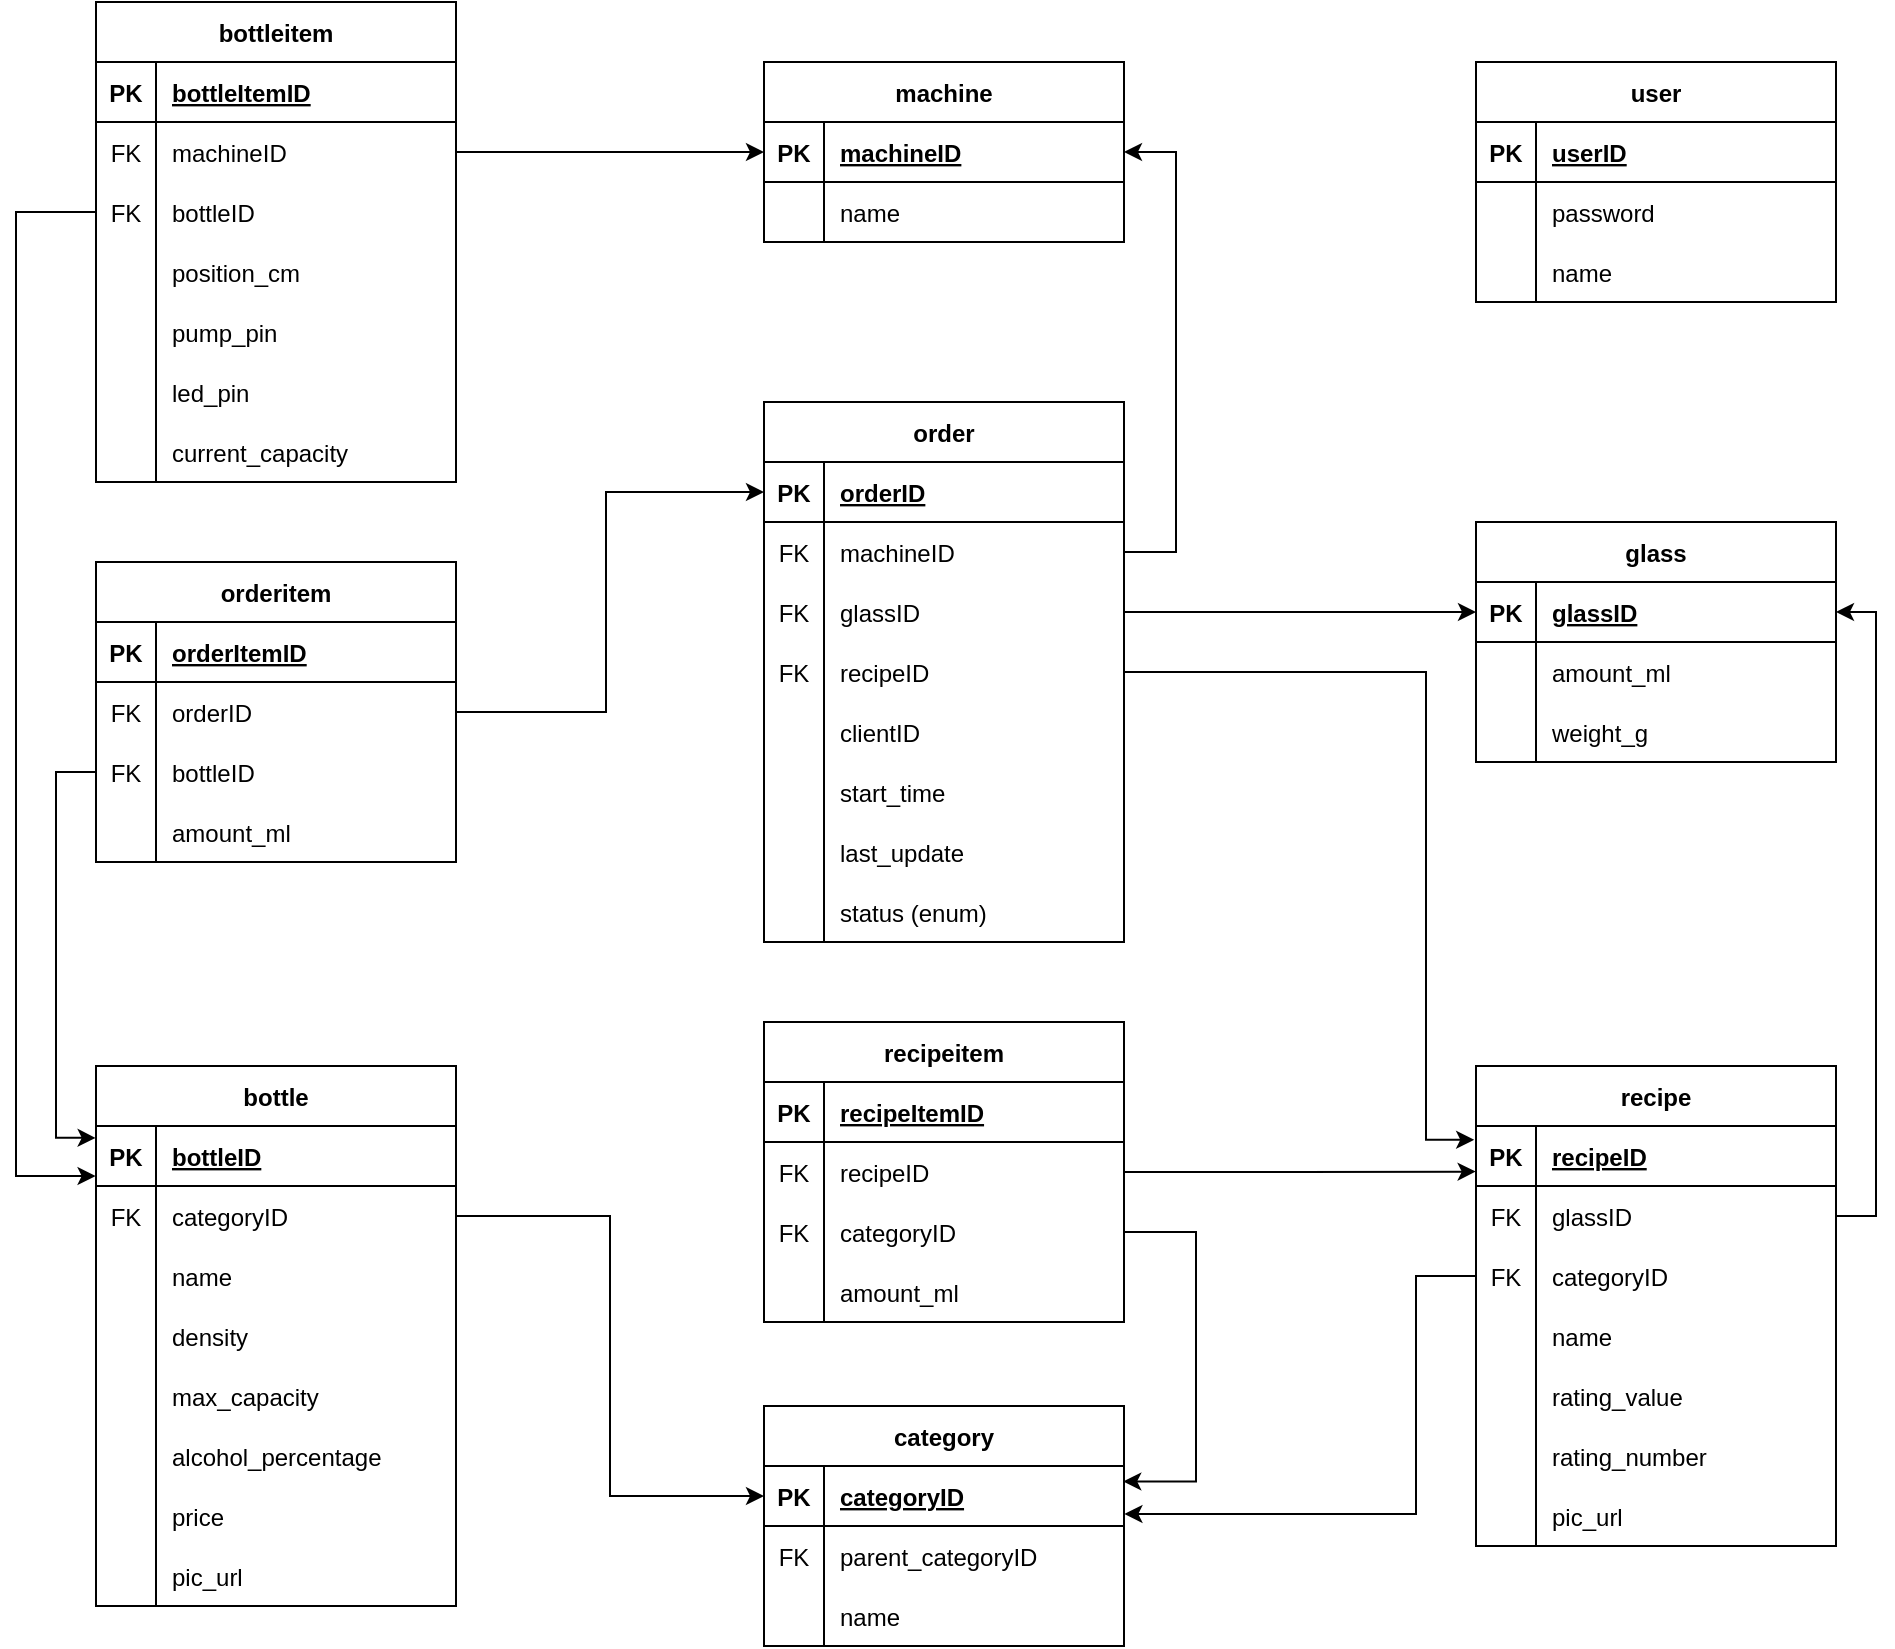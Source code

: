 <mxfile version="20.8.16" type="device"><diagram id="C5RBs43oDa-KdzZeNtuy" name="GetraenkeMaschine-DB"><mxGraphModel dx="1500" dy="887" grid="1" gridSize="10" guides="1" tooltips="1" connect="1" arrows="1" fold="1" page="1" pageScale="1" pageWidth="827" pageHeight="1169" math="0" shadow="0"><root><mxCell id="WIyWlLk6GJQsqaUBKTNV-0"/><mxCell id="WIyWlLk6GJQsqaUBKTNV-1" parent="WIyWlLk6GJQsqaUBKTNV-0"/><mxCell id="Jc0aqggg9mg4dCVdTz9G-13" value="bottle" style="shape=table;startSize=30;container=1;collapsible=1;childLayout=tableLayout;fixedRows=1;rowLines=0;fontStyle=1;align=center;resizeLast=1;" parent="WIyWlLk6GJQsqaUBKTNV-1" vertex="1"><mxGeometry x="80" y="582" width="180" height="270" as="geometry"><mxRectangle x="930" y="210" width="90" height="30" as="alternateBounds"/></mxGeometry></mxCell><mxCell id="Jc0aqggg9mg4dCVdTz9G-14" value="" style="shape=tableRow;horizontal=0;startSize=0;swimlaneHead=0;swimlaneBody=0;fillColor=none;collapsible=0;dropTarget=0;points=[[0,0.5],[1,0.5]];portConstraint=eastwest;top=0;left=0;right=0;bottom=1;" parent="Jc0aqggg9mg4dCVdTz9G-13" vertex="1"><mxGeometry y="30" width="180" height="30" as="geometry"/></mxCell><mxCell id="Jc0aqggg9mg4dCVdTz9G-15" value="PK" style="shape=partialRectangle;connectable=0;fillColor=none;top=0;left=0;bottom=0;right=0;fontStyle=1;overflow=hidden;" parent="Jc0aqggg9mg4dCVdTz9G-14" vertex="1"><mxGeometry width="30" height="30" as="geometry"><mxRectangle width="30" height="30" as="alternateBounds"/></mxGeometry></mxCell><mxCell id="Jc0aqggg9mg4dCVdTz9G-16" value="bottleID" style="shape=partialRectangle;connectable=0;fillColor=none;top=0;left=0;bottom=0;right=0;align=left;spacingLeft=6;fontStyle=5;overflow=hidden;" parent="Jc0aqggg9mg4dCVdTz9G-14" vertex="1"><mxGeometry x="30" width="150" height="30" as="geometry"><mxRectangle width="150" height="30" as="alternateBounds"/></mxGeometry></mxCell><mxCell id="Jc0aqggg9mg4dCVdTz9G-17" value="" style="shape=tableRow;horizontal=0;startSize=0;swimlaneHead=0;swimlaneBody=0;fillColor=none;collapsible=0;dropTarget=0;points=[[0,0.5],[1,0.5]];portConstraint=eastwest;top=0;left=0;right=0;bottom=0;" parent="Jc0aqggg9mg4dCVdTz9G-13" vertex="1"><mxGeometry y="60" width="180" height="30" as="geometry"/></mxCell><mxCell id="Jc0aqggg9mg4dCVdTz9G-18" value="FK" style="shape=partialRectangle;connectable=0;fillColor=none;top=0;left=0;bottom=0;right=0;editable=1;overflow=hidden;" parent="Jc0aqggg9mg4dCVdTz9G-17" vertex="1"><mxGeometry width="30" height="30" as="geometry"><mxRectangle width="30" height="30" as="alternateBounds"/></mxGeometry></mxCell><mxCell id="Jc0aqggg9mg4dCVdTz9G-19" value="categoryID" style="shape=partialRectangle;connectable=0;fillColor=none;top=0;left=0;bottom=0;right=0;align=left;spacingLeft=6;overflow=hidden;" parent="Jc0aqggg9mg4dCVdTz9G-17" vertex="1"><mxGeometry x="30" width="150" height="30" as="geometry"><mxRectangle width="150" height="30" as="alternateBounds"/></mxGeometry></mxCell><mxCell id="Jc0aqggg9mg4dCVdTz9G-20" value="" style="shape=tableRow;horizontal=0;startSize=0;swimlaneHead=0;swimlaneBody=0;fillColor=none;collapsible=0;dropTarget=0;points=[[0,0.5],[1,0.5]];portConstraint=eastwest;top=0;left=0;right=0;bottom=0;" parent="Jc0aqggg9mg4dCVdTz9G-13" vertex="1"><mxGeometry y="90" width="180" height="30" as="geometry"/></mxCell><mxCell id="Jc0aqggg9mg4dCVdTz9G-21" value="" style="shape=partialRectangle;connectable=0;fillColor=none;top=0;left=0;bottom=0;right=0;editable=1;overflow=hidden;" parent="Jc0aqggg9mg4dCVdTz9G-20" vertex="1"><mxGeometry width="30" height="30" as="geometry"><mxRectangle width="30" height="30" as="alternateBounds"/></mxGeometry></mxCell><mxCell id="Jc0aqggg9mg4dCVdTz9G-22" value="name" style="shape=partialRectangle;connectable=0;fillColor=none;top=0;left=0;bottom=0;right=0;align=left;spacingLeft=6;overflow=hidden;" parent="Jc0aqggg9mg4dCVdTz9G-20" vertex="1"><mxGeometry x="30" width="150" height="30" as="geometry"><mxRectangle width="150" height="30" as="alternateBounds"/></mxGeometry></mxCell><mxCell id="Jc0aqggg9mg4dCVdTz9G-23" value="" style="shape=tableRow;horizontal=0;startSize=0;swimlaneHead=0;swimlaneBody=0;fillColor=none;collapsible=0;dropTarget=0;points=[[0,0.5],[1,0.5]];portConstraint=eastwest;top=0;left=0;right=0;bottom=0;" parent="Jc0aqggg9mg4dCVdTz9G-13" vertex="1"><mxGeometry y="120" width="180" height="30" as="geometry"/></mxCell><mxCell id="Jc0aqggg9mg4dCVdTz9G-24" value="" style="shape=partialRectangle;connectable=0;fillColor=none;top=0;left=0;bottom=0;right=0;editable=1;overflow=hidden;" parent="Jc0aqggg9mg4dCVdTz9G-23" vertex="1"><mxGeometry width="30" height="30" as="geometry"><mxRectangle width="30" height="30" as="alternateBounds"/></mxGeometry></mxCell><mxCell id="Jc0aqggg9mg4dCVdTz9G-25" value="density" style="shape=partialRectangle;connectable=0;fillColor=none;top=0;left=0;bottom=0;right=0;align=left;spacingLeft=6;overflow=hidden;" parent="Jc0aqggg9mg4dCVdTz9G-23" vertex="1"><mxGeometry x="30" width="150" height="30" as="geometry"><mxRectangle width="150" height="30" as="alternateBounds"/></mxGeometry></mxCell><mxCell id="Jc0aqggg9mg4dCVdTz9G-129" value="" style="shape=tableRow;horizontal=0;startSize=0;swimlaneHead=0;swimlaneBody=0;fillColor=none;collapsible=0;dropTarget=0;points=[[0,0.5],[1,0.5]];portConstraint=eastwest;top=0;left=0;right=0;bottom=0;" parent="Jc0aqggg9mg4dCVdTz9G-13" vertex="1"><mxGeometry y="150" width="180" height="30" as="geometry"/></mxCell><mxCell id="Jc0aqggg9mg4dCVdTz9G-130" value="" style="shape=partialRectangle;connectable=0;fillColor=none;top=0;left=0;bottom=0;right=0;editable=1;overflow=hidden;" parent="Jc0aqggg9mg4dCVdTz9G-129" vertex="1"><mxGeometry width="30" height="30" as="geometry"><mxRectangle width="30" height="30" as="alternateBounds"/></mxGeometry></mxCell><mxCell id="Jc0aqggg9mg4dCVdTz9G-131" value="max_capacity" style="shape=partialRectangle;connectable=0;fillColor=none;top=0;left=0;bottom=0;right=0;align=left;spacingLeft=6;overflow=hidden;" parent="Jc0aqggg9mg4dCVdTz9G-129" vertex="1"><mxGeometry x="30" width="150" height="30" as="geometry"><mxRectangle width="150" height="30" as="alternateBounds"/></mxGeometry></mxCell><mxCell id="Jc0aqggg9mg4dCVdTz9G-135" value="" style="shape=tableRow;horizontal=0;startSize=0;swimlaneHead=0;swimlaneBody=0;fillColor=none;collapsible=0;dropTarget=0;points=[[0,0.5],[1,0.5]];portConstraint=eastwest;top=0;left=0;right=0;bottom=0;" parent="Jc0aqggg9mg4dCVdTz9G-13" vertex="1"><mxGeometry y="180" width="180" height="30" as="geometry"/></mxCell><mxCell id="Jc0aqggg9mg4dCVdTz9G-136" value="" style="shape=partialRectangle;connectable=0;fillColor=none;top=0;left=0;bottom=0;right=0;editable=1;overflow=hidden;" parent="Jc0aqggg9mg4dCVdTz9G-135" vertex="1"><mxGeometry width="30" height="30" as="geometry"><mxRectangle width="30" height="30" as="alternateBounds"/></mxGeometry></mxCell><mxCell id="Jc0aqggg9mg4dCVdTz9G-137" value="alcohol_percentage" style="shape=partialRectangle;connectable=0;fillColor=none;top=0;left=0;bottom=0;right=0;align=left;spacingLeft=6;overflow=hidden;" parent="Jc0aqggg9mg4dCVdTz9G-135" vertex="1"><mxGeometry x="30" width="150" height="30" as="geometry"><mxRectangle width="150" height="30" as="alternateBounds"/></mxGeometry></mxCell><mxCell id="Jc0aqggg9mg4dCVdTz9G-138" value="" style="shape=tableRow;horizontal=0;startSize=0;swimlaneHead=0;swimlaneBody=0;fillColor=none;collapsible=0;dropTarget=0;points=[[0,0.5],[1,0.5]];portConstraint=eastwest;top=0;left=0;right=0;bottom=0;" parent="Jc0aqggg9mg4dCVdTz9G-13" vertex="1"><mxGeometry y="210" width="180" height="30" as="geometry"/></mxCell><mxCell id="Jc0aqggg9mg4dCVdTz9G-139" value="" style="shape=partialRectangle;connectable=0;fillColor=none;top=0;left=0;bottom=0;right=0;editable=1;overflow=hidden;" parent="Jc0aqggg9mg4dCVdTz9G-138" vertex="1"><mxGeometry width="30" height="30" as="geometry"><mxRectangle width="30" height="30" as="alternateBounds"/></mxGeometry></mxCell><mxCell id="Jc0aqggg9mg4dCVdTz9G-140" value="price" style="shape=partialRectangle;connectable=0;fillColor=none;top=0;left=0;bottom=0;right=0;align=left;spacingLeft=6;overflow=hidden;" parent="Jc0aqggg9mg4dCVdTz9G-138" vertex="1"><mxGeometry x="30" width="150" height="30" as="geometry"><mxRectangle width="150" height="30" as="alternateBounds"/></mxGeometry></mxCell><mxCell id="Ql-NBceEJmyNDnL2mqtZ-0" value="" style="shape=tableRow;horizontal=0;startSize=0;swimlaneHead=0;swimlaneBody=0;fillColor=none;collapsible=0;dropTarget=0;points=[[0,0.5],[1,0.5]];portConstraint=eastwest;top=0;left=0;right=0;bottom=0;" parent="Jc0aqggg9mg4dCVdTz9G-13" vertex="1"><mxGeometry y="240" width="180" height="30" as="geometry"/></mxCell><mxCell id="Ql-NBceEJmyNDnL2mqtZ-1" value="" style="shape=partialRectangle;connectable=0;fillColor=none;top=0;left=0;bottom=0;right=0;editable=1;overflow=hidden;" parent="Ql-NBceEJmyNDnL2mqtZ-0" vertex="1"><mxGeometry width="30" height="30" as="geometry"><mxRectangle width="30" height="30" as="alternateBounds"/></mxGeometry></mxCell><mxCell id="Ql-NBceEJmyNDnL2mqtZ-2" value="pic_url" style="shape=partialRectangle;connectable=0;fillColor=none;top=0;left=0;bottom=0;right=0;align=left;spacingLeft=6;overflow=hidden;" parent="Ql-NBceEJmyNDnL2mqtZ-0" vertex="1"><mxGeometry x="30" width="150" height="30" as="geometry"><mxRectangle width="150" height="30" as="alternateBounds"/></mxGeometry></mxCell><mxCell id="Jc0aqggg9mg4dCVdTz9G-35" value="category" style="shape=table;startSize=30;container=1;collapsible=1;childLayout=tableLayout;fixedRows=1;rowLines=0;fontStyle=1;align=center;resizeLast=1;" parent="WIyWlLk6GJQsqaUBKTNV-1" vertex="1"><mxGeometry x="414" y="752" width="180" height="120" as="geometry"/></mxCell><mxCell id="Jc0aqggg9mg4dCVdTz9G-36" value="" style="shape=tableRow;horizontal=0;startSize=0;swimlaneHead=0;swimlaneBody=0;fillColor=none;collapsible=0;dropTarget=0;points=[[0,0.5],[1,0.5]];portConstraint=eastwest;top=0;left=0;right=0;bottom=1;" parent="Jc0aqggg9mg4dCVdTz9G-35" vertex="1"><mxGeometry y="30" width="180" height="30" as="geometry"/></mxCell><mxCell id="Jc0aqggg9mg4dCVdTz9G-37" value="PK" style="shape=partialRectangle;connectable=0;fillColor=none;top=0;left=0;bottom=0;right=0;fontStyle=1;overflow=hidden;" parent="Jc0aqggg9mg4dCVdTz9G-36" vertex="1"><mxGeometry width="30" height="30" as="geometry"><mxRectangle width="30" height="30" as="alternateBounds"/></mxGeometry></mxCell><mxCell id="Jc0aqggg9mg4dCVdTz9G-38" value="categoryID" style="shape=partialRectangle;connectable=0;fillColor=none;top=0;left=0;bottom=0;right=0;align=left;spacingLeft=6;fontStyle=5;overflow=hidden;" parent="Jc0aqggg9mg4dCVdTz9G-36" vertex="1"><mxGeometry x="30" width="150" height="30" as="geometry"><mxRectangle width="150" height="30" as="alternateBounds"/></mxGeometry></mxCell><mxCell id="Jc0aqggg9mg4dCVdTz9G-39" value="" style="shape=tableRow;horizontal=0;startSize=0;swimlaneHead=0;swimlaneBody=0;fillColor=none;collapsible=0;dropTarget=0;points=[[0,0.5],[1,0.5]];portConstraint=eastwest;top=0;left=0;right=0;bottom=0;" parent="Jc0aqggg9mg4dCVdTz9G-35" vertex="1"><mxGeometry y="60" width="180" height="30" as="geometry"/></mxCell><mxCell id="Jc0aqggg9mg4dCVdTz9G-40" value="FK" style="shape=partialRectangle;connectable=0;fillColor=none;top=0;left=0;bottom=0;right=0;editable=1;overflow=hidden;" parent="Jc0aqggg9mg4dCVdTz9G-39" vertex="1"><mxGeometry width="30" height="30" as="geometry"><mxRectangle width="30" height="30" as="alternateBounds"/></mxGeometry></mxCell><mxCell id="Jc0aqggg9mg4dCVdTz9G-41" value="parent_categoryID" style="shape=partialRectangle;connectable=0;fillColor=none;top=0;left=0;bottom=0;right=0;align=left;spacingLeft=6;overflow=hidden;" parent="Jc0aqggg9mg4dCVdTz9G-39" vertex="1"><mxGeometry x="30" width="150" height="30" as="geometry"><mxRectangle width="150" height="30" as="alternateBounds"/></mxGeometry></mxCell><mxCell id="Jc0aqggg9mg4dCVdTz9G-42" value="" style="shape=tableRow;horizontal=0;startSize=0;swimlaneHead=0;swimlaneBody=0;fillColor=none;collapsible=0;dropTarget=0;points=[[0,0.5],[1,0.5]];portConstraint=eastwest;top=0;left=0;right=0;bottom=0;" parent="Jc0aqggg9mg4dCVdTz9G-35" vertex="1"><mxGeometry y="90" width="180" height="30" as="geometry"/></mxCell><mxCell id="Jc0aqggg9mg4dCVdTz9G-43" value="" style="shape=partialRectangle;connectable=0;fillColor=none;top=0;left=0;bottom=0;right=0;editable=1;overflow=hidden;" parent="Jc0aqggg9mg4dCVdTz9G-42" vertex="1"><mxGeometry width="30" height="30" as="geometry"><mxRectangle width="30" height="30" as="alternateBounds"/></mxGeometry></mxCell><mxCell id="Jc0aqggg9mg4dCVdTz9G-44" value="name" style="shape=partialRectangle;connectable=0;fillColor=none;top=0;left=0;bottom=0;right=0;align=left;spacingLeft=6;overflow=hidden;" parent="Jc0aqggg9mg4dCVdTz9G-42" vertex="1"><mxGeometry x="30" width="150" height="30" as="geometry"><mxRectangle width="150" height="30" as="alternateBounds"/></mxGeometry></mxCell><mxCell id="Jc0aqggg9mg4dCVdTz9G-50" value="recipe" style="shape=table;startSize=30;container=1;collapsible=1;childLayout=tableLayout;fixedRows=1;rowLines=0;fontStyle=1;align=center;resizeLast=1;" parent="WIyWlLk6GJQsqaUBKTNV-1" vertex="1"><mxGeometry x="770" y="582" width="180" height="240" as="geometry"/></mxCell><mxCell id="Jc0aqggg9mg4dCVdTz9G-51" value="" style="shape=tableRow;horizontal=0;startSize=0;swimlaneHead=0;swimlaneBody=0;fillColor=none;collapsible=0;dropTarget=0;points=[[0,0.5],[1,0.5]];portConstraint=eastwest;top=0;left=0;right=0;bottom=1;" parent="Jc0aqggg9mg4dCVdTz9G-50" vertex="1"><mxGeometry y="30" width="180" height="30" as="geometry"/></mxCell><mxCell id="Jc0aqggg9mg4dCVdTz9G-52" value="PK" style="shape=partialRectangle;connectable=0;fillColor=none;top=0;left=0;bottom=0;right=0;fontStyle=1;overflow=hidden;" parent="Jc0aqggg9mg4dCVdTz9G-51" vertex="1"><mxGeometry width="30" height="30" as="geometry"><mxRectangle width="30" height="30" as="alternateBounds"/></mxGeometry></mxCell><mxCell id="Jc0aqggg9mg4dCVdTz9G-53" value="recipeID" style="shape=partialRectangle;connectable=0;fillColor=none;top=0;left=0;bottom=0;right=0;align=left;spacingLeft=6;fontStyle=5;overflow=hidden;" parent="Jc0aqggg9mg4dCVdTz9G-51" vertex="1"><mxGeometry x="30" width="150" height="30" as="geometry"><mxRectangle width="150" height="30" as="alternateBounds"/></mxGeometry></mxCell><mxCell id="Jc0aqggg9mg4dCVdTz9G-54" value="" style="shape=tableRow;horizontal=0;startSize=0;swimlaneHead=0;swimlaneBody=0;fillColor=none;collapsible=0;dropTarget=0;points=[[0,0.5],[1,0.5]];portConstraint=eastwest;top=0;left=0;right=0;bottom=0;" parent="Jc0aqggg9mg4dCVdTz9G-50" vertex="1"><mxGeometry y="60" width="180" height="30" as="geometry"/></mxCell><mxCell id="Jc0aqggg9mg4dCVdTz9G-55" value="FK" style="shape=partialRectangle;connectable=0;fillColor=none;top=0;left=0;bottom=0;right=0;editable=1;overflow=hidden;" parent="Jc0aqggg9mg4dCVdTz9G-54" vertex="1"><mxGeometry width="30" height="30" as="geometry"><mxRectangle width="30" height="30" as="alternateBounds"/></mxGeometry></mxCell><mxCell id="Jc0aqggg9mg4dCVdTz9G-56" value="glassID" style="shape=partialRectangle;connectable=0;fillColor=none;top=0;left=0;bottom=0;right=0;align=left;spacingLeft=6;overflow=hidden;" parent="Jc0aqggg9mg4dCVdTz9G-54" vertex="1"><mxGeometry x="30" width="150" height="30" as="geometry"><mxRectangle width="150" height="30" as="alternateBounds"/></mxGeometry></mxCell><mxCell id="Jc0aqggg9mg4dCVdTz9G-57" value="" style="shape=tableRow;horizontal=0;startSize=0;swimlaneHead=0;swimlaneBody=0;fillColor=none;collapsible=0;dropTarget=0;points=[[0,0.5],[1,0.5]];portConstraint=eastwest;top=0;left=0;right=0;bottom=0;" parent="Jc0aqggg9mg4dCVdTz9G-50" vertex="1"><mxGeometry y="90" width="180" height="30" as="geometry"/></mxCell><mxCell id="Jc0aqggg9mg4dCVdTz9G-58" value="FK" style="shape=partialRectangle;connectable=0;fillColor=none;top=0;left=0;bottom=0;right=0;editable=1;overflow=hidden;" parent="Jc0aqggg9mg4dCVdTz9G-57" vertex="1"><mxGeometry width="30" height="30" as="geometry"><mxRectangle width="30" height="30" as="alternateBounds"/></mxGeometry></mxCell><mxCell id="Jc0aqggg9mg4dCVdTz9G-59" value="categoryID" style="shape=partialRectangle;connectable=0;fillColor=none;top=0;left=0;bottom=0;right=0;align=left;spacingLeft=6;overflow=hidden;" parent="Jc0aqggg9mg4dCVdTz9G-57" vertex="1"><mxGeometry x="30" width="150" height="30" as="geometry"><mxRectangle width="150" height="30" as="alternateBounds"/></mxGeometry></mxCell><mxCell id="Ql-NBceEJmyNDnL2mqtZ-3" value="" style="shape=tableRow;horizontal=0;startSize=0;swimlaneHead=0;swimlaneBody=0;fillColor=none;collapsible=0;dropTarget=0;points=[[0,0.5],[1,0.5]];portConstraint=eastwest;top=0;left=0;right=0;bottom=0;" parent="Jc0aqggg9mg4dCVdTz9G-50" vertex="1"><mxGeometry y="120" width="180" height="30" as="geometry"/></mxCell><mxCell id="Ql-NBceEJmyNDnL2mqtZ-4" value="" style="shape=partialRectangle;connectable=0;fillColor=none;top=0;left=0;bottom=0;right=0;editable=1;overflow=hidden;" parent="Ql-NBceEJmyNDnL2mqtZ-3" vertex="1"><mxGeometry width="30" height="30" as="geometry"><mxRectangle width="30" height="30" as="alternateBounds"/></mxGeometry></mxCell><mxCell id="Ql-NBceEJmyNDnL2mqtZ-5" value="name" style="shape=partialRectangle;connectable=0;fillColor=none;top=0;left=0;bottom=0;right=0;align=left;spacingLeft=6;overflow=hidden;" parent="Ql-NBceEJmyNDnL2mqtZ-3" vertex="1"><mxGeometry x="30" width="150" height="30" as="geometry"><mxRectangle width="150" height="30" as="alternateBounds"/></mxGeometry></mxCell><mxCell id="Ql-NBceEJmyNDnL2mqtZ-6" value="" style="shape=tableRow;horizontal=0;startSize=0;swimlaneHead=0;swimlaneBody=0;fillColor=none;collapsible=0;dropTarget=0;points=[[0,0.5],[1,0.5]];portConstraint=eastwest;top=0;left=0;right=0;bottom=0;" parent="Jc0aqggg9mg4dCVdTz9G-50" vertex="1"><mxGeometry y="150" width="180" height="30" as="geometry"/></mxCell><mxCell id="Ql-NBceEJmyNDnL2mqtZ-7" value="" style="shape=partialRectangle;connectable=0;fillColor=none;top=0;left=0;bottom=0;right=0;editable=1;overflow=hidden;" parent="Ql-NBceEJmyNDnL2mqtZ-6" vertex="1"><mxGeometry width="30" height="30" as="geometry"><mxRectangle width="30" height="30" as="alternateBounds"/></mxGeometry></mxCell><mxCell id="Ql-NBceEJmyNDnL2mqtZ-8" value="rating_value" style="shape=partialRectangle;connectable=0;fillColor=none;top=0;left=0;bottom=0;right=0;align=left;spacingLeft=6;overflow=hidden;" parent="Ql-NBceEJmyNDnL2mqtZ-6" vertex="1"><mxGeometry x="30" width="150" height="30" as="geometry"><mxRectangle width="150" height="30" as="alternateBounds"/></mxGeometry></mxCell><mxCell id="dgek1Zf2QmUaYkwqeYLe-0" value="" style="shape=tableRow;horizontal=0;startSize=0;swimlaneHead=0;swimlaneBody=0;fillColor=none;collapsible=0;dropTarget=0;points=[[0,0.5],[1,0.5]];portConstraint=eastwest;top=0;left=0;right=0;bottom=0;" parent="Jc0aqggg9mg4dCVdTz9G-50" vertex="1"><mxGeometry y="180" width="180" height="30" as="geometry"/></mxCell><mxCell id="dgek1Zf2QmUaYkwqeYLe-1" value="" style="shape=partialRectangle;connectable=0;fillColor=none;top=0;left=0;bottom=0;right=0;editable=1;overflow=hidden;" parent="dgek1Zf2QmUaYkwqeYLe-0" vertex="1"><mxGeometry width="30" height="30" as="geometry"><mxRectangle width="30" height="30" as="alternateBounds"/></mxGeometry></mxCell><mxCell id="dgek1Zf2QmUaYkwqeYLe-2" value="rating_number" style="shape=partialRectangle;connectable=0;fillColor=none;top=0;left=0;bottom=0;right=0;align=left;spacingLeft=6;overflow=hidden;" parent="dgek1Zf2QmUaYkwqeYLe-0" vertex="1"><mxGeometry x="30" width="150" height="30" as="geometry"><mxRectangle width="150" height="30" as="alternateBounds"/></mxGeometry></mxCell><mxCell id="dgek1Zf2QmUaYkwqeYLe-3" value="" style="shape=tableRow;horizontal=0;startSize=0;swimlaneHead=0;swimlaneBody=0;fillColor=none;collapsible=0;dropTarget=0;points=[[0,0.5],[1,0.5]];portConstraint=eastwest;top=0;left=0;right=0;bottom=0;" parent="Jc0aqggg9mg4dCVdTz9G-50" vertex="1"><mxGeometry y="210" width="180" height="30" as="geometry"/></mxCell><mxCell id="dgek1Zf2QmUaYkwqeYLe-4" value="" style="shape=partialRectangle;connectable=0;fillColor=none;top=0;left=0;bottom=0;right=0;editable=1;overflow=hidden;" parent="dgek1Zf2QmUaYkwqeYLe-3" vertex="1"><mxGeometry width="30" height="30" as="geometry"><mxRectangle width="30" height="30" as="alternateBounds"/></mxGeometry></mxCell><mxCell id="dgek1Zf2QmUaYkwqeYLe-5" value="pic_url" style="shape=partialRectangle;connectable=0;fillColor=none;top=0;left=0;bottom=0;right=0;align=left;spacingLeft=6;overflow=hidden;" parent="dgek1Zf2QmUaYkwqeYLe-3" vertex="1"><mxGeometry x="30" width="150" height="30" as="geometry"><mxRectangle width="150" height="30" as="alternateBounds"/></mxGeometry></mxCell><mxCell id="Jc0aqggg9mg4dCVdTz9G-63" value="recipeitem" style="shape=table;startSize=30;container=1;collapsible=1;childLayout=tableLayout;fixedRows=1;rowLines=0;fontStyle=1;align=center;resizeLast=1;" parent="WIyWlLk6GJQsqaUBKTNV-1" vertex="1"><mxGeometry x="414" y="560" width="180" height="150" as="geometry"/></mxCell><mxCell id="Jc0aqggg9mg4dCVdTz9G-64" value="" style="shape=tableRow;horizontal=0;startSize=0;swimlaneHead=0;swimlaneBody=0;fillColor=none;collapsible=0;dropTarget=0;points=[[0,0.5],[1,0.5]];portConstraint=eastwest;top=0;left=0;right=0;bottom=1;" parent="Jc0aqggg9mg4dCVdTz9G-63" vertex="1"><mxGeometry y="30" width="180" height="30" as="geometry"/></mxCell><mxCell id="Jc0aqggg9mg4dCVdTz9G-65" value="PK" style="shape=partialRectangle;connectable=0;fillColor=none;top=0;left=0;bottom=0;right=0;fontStyle=1;overflow=hidden;" parent="Jc0aqggg9mg4dCVdTz9G-64" vertex="1"><mxGeometry width="30" height="30" as="geometry"><mxRectangle width="30" height="30" as="alternateBounds"/></mxGeometry></mxCell><mxCell id="Jc0aqggg9mg4dCVdTz9G-66" value="recipeItemID" style="shape=partialRectangle;connectable=0;fillColor=none;top=0;left=0;bottom=0;right=0;align=left;spacingLeft=6;fontStyle=5;overflow=hidden;" parent="Jc0aqggg9mg4dCVdTz9G-64" vertex="1"><mxGeometry x="30" width="150" height="30" as="geometry"><mxRectangle width="150" height="30" as="alternateBounds"/></mxGeometry></mxCell><mxCell id="Jc0aqggg9mg4dCVdTz9G-67" value="" style="shape=tableRow;horizontal=0;startSize=0;swimlaneHead=0;swimlaneBody=0;fillColor=none;collapsible=0;dropTarget=0;points=[[0,0.5],[1,0.5]];portConstraint=eastwest;top=0;left=0;right=0;bottom=0;" parent="Jc0aqggg9mg4dCVdTz9G-63" vertex="1"><mxGeometry y="60" width="180" height="30" as="geometry"/></mxCell><mxCell id="Jc0aqggg9mg4dCVdTz9G-68" value="FK" style="shape=partialRectangle;connectable=0;fillColor=none;top=0;left=0;bottom=0;right=0;editable=1;overflow=hidden;" parent="Jc0aqggg9mg4dCVdTz9G-67" vertex="1"><mxGeometry width="30" height="30" as="geometry"><mxRectangle width="30" height="30" as="alternateBounds"/></mxGeometry></mxCell><mxCell id="Jc0aqggg9mg4dCVdTz9G-69" value="recipeID" style="shape=partialRectangle;connectable=0;fillColor=none;top=0;left=0;bottom=0;right=0;align=left;spacingLeft=6;overflow=hidden;" parent="Jc0aqggg9mg4dCVdTz9G-67" vertex="1"><mxGeometry x="30" width="150" height="30" as="geometry"><mxRectangle width="150" height="30" as="alternateBounds"/></mxGeometry></mxCell><mxCell id="Jc0aqggg9mg4dCVdTz9G-70" value="" style="shape=tableRow;horizontal=0;startSize=0;swimlaneHead=0;swimlaneBody=0;fillColor=none;collapsible=0;dropTarget=0;points=[[0,0.5],[1,0.5]];portConstraint=eastwest;top=0;left=0;right=0;bottom=0;" parent="Jc0aqggg9mg4dCVdTz9G-63" vertex="1"><mxGeometry y="90" width="180" height="30" as="geometry"/></mxCell><mxCell id="Jc0aqggg9mg4dCVdTz9G-71" value="FK" style="shape=partialRectangle;connectable=0;fillColor=none;top=0;left=0;bottom=0;right=0;editable=1;overflow=hidden;" parent="Jc0aqggg9mg4dCVdTz9G-70" vertex="1"><mxGeometry width="30" height="30" as="geometry"><mxRectangle width="30" height="30" as="alternateBounds"/></mxGeometry></mxCell><mxCell id="Jc0aqggg9mg4dCVdTz9G-72" value="categoryID" style="shape=partialRectangle;connectable=0;fillColor=none;top=0;left=0;bottom=0;right=0;align=left;spacingLeft=6;overflow=hidden;" parent="Jc0aqggg9mg4dCVdTz9G-70" vertex="1"><mxGeometry x="30" width="150" height="30" as="geometry"><mxRectangle width="150" height="30" as="alternateBounds"/></mxGeometry></mxCell><mxCell id="Jc0aqggg9mg4dCVdTz9G-73" value="" style="shape=tableRow;horizontal=0;startSize=0;swimlaneHead=0;swimlaneBody=0;fillColor=none;collapsible=0;dropTarget=0;points=[[0,0.5],[1,0.5]];portConstraint=eastwest;top=0;left=0;right=0;bottom=0;" parent="Jc0aqggg9mg4dCVdTz9G-63" vertex="1"><mxGeometry y="120" width="180" height="30" as="geometry"/></mxCell><mxCell id="Jc0aqggg9mg4dCVdTz9G-74" value="" style="shape=partialRectangle;connectable=0;fillColor=none;top=0;left=0;bottom=0;right=0;editable=1;overflow=hidden;" parent="Jc0aqggg9mg4dCVdTz9G-73" vertex="1"><mxGeometry width="30" height="30" as="geometry"><mxRectangle width="30" height="30" as="alternateBounds"/></mxGeometry></mxCell><mxCell id="Jc0aqggg9mg4dCVdTz9G-75" value="amount_ml" style="shape=partialRectangle;connectable=0;fillColor=none;top=0;left=0;bottom=0;right=0;align=left;spacingLeft=6;overflow=hidden;" parent="Jc0aqggg9mg4dCVdTz9G-73" vertex="1"><mxGeometry x="30" width="150" height="30" as="geometry"><mxRectangle width="150" height="30" as="alternateBounds"/></mxGeometry></mxCell><mxCell id="Jc0aqggg9mg4dCVdTz9G-79" style="edgeStyle=orthogonalEdgeStyle;rounded=0;orthogonalLoop=1;jettySize=auto;html=1;exitX=1;exitY=0.5;exitDx=0;exitDy=0;entryX=0.998;entryY=0.257;entryDx=0;entryDy=0;entryPerimeter=0;" parent="WIyWlLk6GJQsqaUBKTNV-1" source="Jc0aqggg9mg4dCVdTz9G-70" target="Jc0aqggg9mg4dCVdTz9G-36" edge="1"><mxGeometry relative="1" as="geometry"><Array as="points"><mxPoint x="630" y="665"/><mxPoint x="630" y="790"/></Array></mxGeometry></mxCell><mxCell id="Jc0aqggg9mg4dCVdTz9G-80" value="glass" style="shape=table;startSize=30;container=1;collapsible=1;childLayout=tableLayout;fixedRows=1;rowLines=0;fontStyle=1;align=center;resizeLast=1;" parent="WIyWlLk6GJQsqaUBKTNV-1" vertex="1"><mxGeometry x="770" y="310" width="180" height="120" as="geometry"/></mxCell><mxCell id="Jc0aqggg9mg4dCVdTz9G-81" value="" style="shape=tableRow;horizontal=0;startSize=0;swimlaneHead=0;swimlaneBody=0;fillColor=none;collapsible=0;dropTarget=0;points=[[0,0.5],[1,0.5]];portConstraint=eastwest;top=0;left=0;right=0;bottom=1;" parent="Jc0aqggg9mg4dCVdTz9G-80" vertex="1"><mxGeometry y="30" width="180" height="30" as="geometry"/></mxCell><mxCell id="Jc0aqggg9mg4dCVdTz9G-82" value="PK" style="shape=partialRectangle;connectable=0;fillColor=none;top=0;left=0;bottom=0;right=0;fontStyle=1;overflow=hidden;" parent="Jc0aqggg9mg4dCVdTz9G-81" vertex="1"><mxGeometry width="30" height="30" as="geometry"><mxRectangle width="30" height="30" as="alternateBounds"/></mxGeometry></mxCell><mxCell id="Jc0aqggg9mg4dCVdTz9G-83" value="glassID" style="shape=partialRectangle;connectable=0;fillColor=none;top=0;left=0;bottom=0;right=0;align=left;spacingLeft=6;fontStyle=5;overflow=hidden;" parent="Jc0aqggg9mg4dCVdTz9G-81" vertex="1"><mxGeometry x="30" width="150" height="30" as="geometry"><mxRectangle width="150" height="30" as="alternateBounds"/></mxGeometry></mxCell><mxCell id="Jc0aqggg9mg4dCVdTz9G-87" value="" style="shape=tableRow;horizontal=0;startSize=0;swimlaneHead=0;swimlaneBody=0;fillColor=none;collapsible=0;dropTarget=0;points=[[0,0.5],[1,0.5]];portConstraint=eastwest;top=0;left=0;right=0;bottom=0;" parent="Jc0aqggg9mg4dCVdTz9G-80" vertex="1"><mxGeometry y="60" width="180" height="30" as="geometry"/></mxCell><mxCell id="Jc0aqggg9mg4dCVdTz9G-88" value="" style="shape=partialRectangle;connectable=0;fillColor=none;top=0;left=0;bottom=0;right=0;editable=1;overflow=hidden;" parent="Jc0aqggg9mg4dCVdTz9G-87" vertex="1"><mxGeometry width="30" height="30" as="geometry"><mxRectangle width="30" height="30" as="alternateBounds"/></mxGeometry></mxCell><mxCell id="Jc0aqggg9mg4dCVdTz9G-89" value="amount_ml" style="shape=partialRectangle;connectable=0;fillColor=none;top=0;left=0;bottom=0;right=0;align=left;spacingLeft=6;overflow=hidden;" parent="Jc0aqggg9mg4dCVdTz9G-87" vertex="1"><mxGeometry x="30" width="150" height="30" as="geometry"><mxRectangle width="150" height="30" as="alternateBounds"/></mxGeometry></mxCell><mxCell id="Jc0aqggg9mg4dCVdTz9G-90" value="" style="shape=tableRow;horizontal=0;startSize=0;swimlaneHead=0;swimlaneBody=0;fillColor=none;collapsible=0;dropTarget=0;points=[[0,0.5],[1,0.5]];portConstraint=eastwest;top=0;left=0;right=0;bottom=0;" parent="Jc0aqggg9mg4dCVdTz9G-80" vertex="1"><mxGeometry y="90" width="180" height="30" as="geometry"/></mxCell><mxCell id="Jc0aqggg9mg4dCVdTz9G-91" value="" style="shape=partialRectangle;connectable=0;fillColor=none;top=0;left=0;bottom=0;right=0;editable=1;overflow=hidden;" parent="Jc0aqggg9mg4dCVdTz9G-90" vertex="1"><mxGeometry width="30" height="30" as="geometry"><mxRectangle width="30" height="30" as="alternateBounds"/></mxGeometry></mxCell><mxCell id="Jc0aqggg9mg4dCVdTz9G-92" value="weight_g" style="shape=partialRectangle;connectable=0;fillColor=none;top=0;left=0;bottom=0;right=0;align=left;spacingLeft=6;overflow=hidden;" parent="Jc0aqggg9mg4dCVdTz9G-90" vertex="1"><mxGeometry x="30" width="150" height="30" as="geometry"><mxRectangle width="150" height="30" as="alternateBounds"/></mxGeometry></mxCell><mxCell id="Jc0aqggg9mg4dCVdTz9G-93" style="edgeStyle=orthogonalEdgeStyle;rounded=0;orthogonalLoop=1;jettySize=auto;html=1;exitX=1;exitY=0.5;exitDx=0;exitDy=0;entryX=1;entryY=0.5;entryDx=0;entryDy=0;" parent="WIyWlLk6GJQsqaUBKTNV-1" source="Jc0aqggg9mg4dCVdTz9G-54" target="Jc0aqggg9mg4dCVdTz9G-81" edge="1"><mxGeometry relative="1" as="geometry"/></mxCell><mxCell id="Jc0aqggg9mg4dCVdTz9G-94" value="order" style="shape=table;startSize=30;container=1;collapsible=1;childLayout=tableLayout;fixedRows=1;rowLines=0;fontStyle=1;align=center;resizeLast=1;" parent="WIyWlLk6GJQsqaUBKTNV-1" vertex="1"><mxGeometry x="414" y="250" width="180" height="270" as="geometry"/></mxCell><mxCell id="Jc0aqggg9mg4dCVdTz9G-95" value="" style="shape=tableRow;horizontal=0;startSize=0;swimlaneHead=0;swimlaneBody=0;fillColor=none;collapsible=0;dropTarget=0;points=[[0,0.5],[1,0.5]];portConstraint=eastwest;top=0;left=0;right=0;bottom=1;" parent="Jc0aqggg9mg4dCVdTz9G-94" vertex="1"><mxGeometry y="30" width="180" height="30" as="geometry"/></mxCell><mxCell id="Jc0aqggg9mg4dCVdTz9G-96" value="PK" style="shape=partialRectangle;connectable=0;fillColor=none;top=0;left=0;bottom=0;right=0;fontStyle=1;overflow=hidden;" parent="Jc0aqggg9mg4dCVdTz9G-95" vertex="1"><mxGeometry width="30" height="30" as="geometry"><mxRectangle width="30" height="30" as="alternateBounds"/></mxGeometry></mxCell><mxCell id="Jc0aqggg9mg4dCVdTz9G-97" value="orderID" style="shape=partialRectangle;connectable=0;fillColor=none;top=0;left=0;bottom=0;right=0;align=left;spacingLeft=6;fontStyle=5;overflow=hidden;" parent="Jc0aqggg9mg4dCVdTz9G-95" vertex="1"><mxGeometry x="30" width="150" height="30" as="geometry"><mxRectangle width="150" height="30" as="alternateBounds"/></mxGeometry></mxCell><mxCell id="Jc0aqggg9mg4dCVdTz9G-98" value="" style="shape=tableRow;horizontal=0;startSize=0;swimlaneHead=0;swimlaneBody=0;fillColor=none;collapsible=0;dropTarget=0;points=[[0,0.5],[1,0.5]];portConstraint=eastwest;top=0;left=0;right=0;bottom=0;" parent="Jc0aqggg9mg4dCVdTz9G-94" vertex="1"><mxGeometry y="60" width="180" height="30" as="geometry"/></mxCell><mxCell id="Jc0aqggg9mg4dCVdTz9G-99" value="FK" style="shape=partialRectangle;connectable=0;fillColor=none;top=0;left=0;bottom=0;right=0;editable=1;overflow=hidden;" parent="Jc0aqggg9mg4dCVdTz9G-98" vertex="1"><mxGeometry width="30" height="30" as="geometry"><mxRectangle width="30" height="30" as="alternateBounds"/></mxGeometry></mxCell><mxCell id="Jc0aqggg9mg4dCVdTz9G-100" value="machineID" style="shape=partialRectangle;connectable=0;fillColor=none;top=0;left=0;bottom=0;right=0;align=left;spacingLeft=6;overflow=hidden;" parent="Jc0aqggg9mg4dCVdTz9G-98" vertex="1"><mxGeometry x="30" width="150" height="30" as="geometry"><mxRectangle width="150" height="30" as="alternateBounds"/></mxGeometry></mxCell><mxCell id="Jc0aqggg9mg4dCVdTz9G-101" value="" style="shape=tableRow;horizontal=0;startSize=0;swimlaneHead=0;swimlaneBody=0;fillColor=none;collapsible=0;dropTarget=0;points=[[0,0.5],[1,0.5]];portConstraint=eastwest;top=0;left=0;right=0;bottom=0;" parent="Jc0aqggg9mg4dCVdTz9G-94" vertex="1"><mxGeometry y="90" width="180" height="30" as="geometry"/></mxCell><mxCell id="Jc0aqggg9mg4dCVdTz9G-102" value="FK" style="shape=partialRectangle;connectable=0;fillColor=none;top=0;left=0;bottom=0;right=0;editable=1;overflow=hidden;" parent="Jc0aqggg9mg4dCVdTz9G-101" vertex="1"><mxGeometry width="30" height="30" as="geometry"><mxRectangle width="30" height="30" as="alternateBounds"/></mxGeometry></mxCell><mxCell id="Jc0aqggg9mg4dCVdTz9G-103" value="glassID" style="shape=partialRectangle;connectable=0;fillColor=none;top=0;left=0;bottom=0;right=0;align=left;spacingLeft=6;overflow=hidden;" parent="Jc0aqggg9mg4dCVdTz9G-101" vertex="1"><mxGeometry x="30" width="150" height="30" as="geometry"><mxRectangle width="150" height="30" as="alternateBounds"/></mxGeometry></mxCell><mxCell id="Jc0aqggg9mg4dCVdTz9G-104" value="" style="shape=tableRow;horizontal=0;startSize=0;swimlaneHead=0;swimlaneBody=0;fillColor=none;collapsible=0;dropTarget=0;points=[[0,0.5],[1,0.5]];portConstraint=eastwest;top=0;left=0;right=0;bottom=0;" parent="Jc0aqggg9mg4dCVdTz9G-94" vertex="1"><mxGeometry y="120" width="180" height="30" as="geometry"/></mxCell><mxCell id="Jc0aqggg9mg4dCVdTz9G-105" value="FK" style="shape=partialRectangle;connectable=0;fillColor=none;top=0;left=0;bottom=0;right=0;editable=1;overflow=hidden;" parent="Jc0aqggg9mg4dCVdTz9G-104" vertex="1"><mxGeometry width="30" height="30" as="geometry"><mxRectangle width="30" height="30" as="alternateBounds"/></mxGeometry></mxCell><mxCell id="Jc0aqggg9mg4dCVdTz9G-106" value="recipeID" style="shape=partialRectangle;connectable=0;fillColor=none;top=0;left=0;bottom=0;right=0;align=left;spacingLeft=6;overflow=hidden;" parent="Jc0aqggg9mg4dCVdTz9G-104" vertex="1"><mxGeometry x="30" width="150" height="30" as="geometry"><mxRectangle width="150" height="30" as="alternateBounds"/></mxGeometry></mxCell><mxCell id="Jc0aqggg9mg4dCVdTz9G-196" value="" style="shape=tableRow;horizontal=0;startSize=0;swimlaneHead=0;swimlaneBody=0;fillColor=none;collapsible=0;dropTarget=0;points=[[0,0.5],[1,0.5]];portConstraint=eastwest;top=0;left=0;right=0;bottom=0;" parent="Jc0aqggg9mg4dCVdTz9G-94" vertex="1"><mxGeometry y="150" width="180" height="30" as="geometry"/></mxCell><mxCell id="Jc0aqggg9mg4dCVdTz9G-197" value="" style="shape=partialRectangle;connectable=0;fillColor=none;top=0;left=0;bottom=0;right=0;editable=1;overflow=hidden;" parent="Jc0aqggg9mg4dCVdTz9G-196" vertex="1"><mxGeometry width="30" height="30" as="geometry"><mxRectangle width="30" height="30" as="alternateBounds"/></mxGeometry></mxCell><mxCell id="Jc0aqggg9mg4dCVdTz9G-198" value="clientID" style="shape=partialRectangle;connectable=0;fillColor=none;top=0;left=0;bottom=0;right=0;align=left;spacingLeft=6;overflow=hidden;" parent="Jc0aqggg9mg4dCVdTz9G-196" vertex="1"><mxGeometry x="30" width="150" height="30" as="geometry"><mxRectangle width="150" height="30" as="alternateBounds"/></mxGeometry></mxCell><mxCell id="Jc0aqggg9mg4dCVdTz9G-199" value="" style="shape=tableRow;horizontal=0;startSize=0;swimlaneHead=0;swimlaneBody=0;fillColor=none;collapsible=0;dropTarget=0;points=[[0,0.5],[1,0.5]];portConstraint=eastwest;top=0;left=0;right=0;bottom=0;" parent="Jc0aqggg9mg4dCVdTz9G-94" vertex="1"><mxGeometry y="180" width="180" height="30" as="geometry"/></mxCell><mxCell id="Jc0aqggg9mg4dCVdTz9G-200" value="" style="shape=partialRectangle;connectable=0;fillColor=none;top=0;left=0;bottom=0;right=0;editable=1;overflow=hidden;" parent="Jc0aqggg9mg4dCVdTz9G-199" vertex="1"><mxGeometry width="30" height="30" as="geometry"><mxRectangle width="30" height="30" as="alternateBounds"/></mxGeometry></mxCell><mxCell id="Jc0aqggg9mg4dCVdTz9G-201" value="start_time" style="shape=partialRectangle;connectable=0;fillColor=none;top=0;left=0;bottom=0;right=0;align=left;spacingLeft=6;overflow=hidden;" parent="Jc0aqggg9mg4dCVdTz9G-199" vertex="1"><mxGeometry x="30" width="150" height="30" as="geometry"><mxRectangle width="150" height="30" as="alternateBounds"/></mxGeometry></mxCell><mxCell id="yhcSNYOZTYrmLBhxG_nG-0" value="" style="shape=tableRow;horizontal=0;startSize=0;swimlaneHead=0;swimlaneBody=0;fillColor=none;collapsible=0;dropTarget=0;points=[[0,0.5],[1,0.5]];portConstraint=eastwest;top=0;left=0;right=0;bottom=0;" parent="Jc0aqggg9mg4dCVdTz9G-94" vertex="1"><mxGeometry y="210" width="180" height="30" as="geometry"/></mxCell><mxCell id="yhcSNYOZTYrmLBhxG_nG-1" value="" style="shape=partialRectangle;connectable=0;fillColor=none;top=0;left=0;bottom=0;right=0;editable=1;overflow=hidden;" parent="yhcSNYOZTYrmLBhxG_nG-0" vertex="1"><mxGeometry width="30" height="30" as="geometry"><mxRectangle width="30" height="30" as="alternateBounds"/></mxGeometry></mxCell><mxCell id="yhcSNYOZTYrmLBhxG_nG-2" value="last_update" style="shape=partialRectangle;connectable=0;fillColor=none;top=0;left=0;bottom=0;right=0;align=left;spacingLeft=6;overflow=hidden;" parent="yhcSNYOZTYrmLBhxG_nG-0" vertex="1"><mxGeometry x="30" width="150" height="30" as="geometry"><mxRectangle width="150" height="30" as="alternateBounds"/></mxGeometry></mxCell><mxCell id="53hS4lS9KCF5n8PawIVy-0" value="" style="shape=tableRow;horizontal=0;startSize=0;swimlaneHead=0;swimlaneBody=0;fillColor=none;collapsible=0;dropTarget=0;points=[[0,0.5],[1,0.5]];portConstraint=eastwest;top=0;left=0;right=0;bottom=0;" parent="Jc0aqggg9mg4dCVdTz9G-94" vertex="1"><mxGeometry y="240" width="180" height="30" as="geometry"/></mxCell><mxCell id="53hS4lS9KCF5n8PawIVy-1" value="" style="shape=partialRectangle;connectable=0;fillColor=none;top=0;left=0;bottom=0;right=0;editable=1;overflow=hidden;" parent="53hS4lS9KCF5n8PawIVy-0" vertex="1"><mxGeometry width="30" height="30" as="geometry"><mxRectangle width="30" height="30" as="alternateBounds"/></mxGeometry></mxCell><mxCell id="53hS4lS9KCF5n8PawIVy-2" value="status (enum)" style="shape=partialRectangle;connectable=0;fillColor=none;top=0;left=0;bottom=0;right=0;align=left;spacingLeft=6;overflow=hidden;" parent="53hS4lS9KCF5n8PawIVy-0" vertex="1"><mxGeometry x="30" width="150" height="30" as="geometry"><mxRectangle width="150" height="30" as="alternateBounds"/></mxGeometry></mxCell><mxCell id="Jc0aqggg9mg4dCVdTz9G-107" style="edgeStyle=orthogonalEdgeStyle;rounded=0;orthogonalLoop=1;jettySize=auto;html=1;exitX=1;exitY=0.5;exitDx=0;exitDy=0;entryX=0;entryY=0.5;entryDx=0;entryDy=0;" parent="WIyWlLk6GJQsqaUBKTNV-1" source="Jc0aqggg9mg4dCVdTz9G-101" target="Jc0aqggg9mg4dCVdTz9G-81" edge="1"><mxGeometry relative="1" as="geometry"/></mxCell><mxCell id="Jc0aqggg9mg4dCVdTz9G-143" value="bottleitem" style="shape=table;startSize=30;container=1;collapsible=1;childLayout=tableLayout;fixedRows=1;rowLines=0;fontStyle=1;align=center;resizeLast=1;" parent="WIyWlLk6GJQsqaUBKTNV-1" vertex="1"><mxGeometry x="80" y="50" width="180" height="240" as="geometry"/></mxCell><mxCell id="Jc0aqggg9mg4dCVdTz9G-144" value="" style="shape=tableRow;horizontal=0;startSize=0;swimlaneHead=0;swimlaneBody=0;fillColor=none;collapsible=0;dropTarget=0;points=[[0,0.5],[1,0.5]];portConstraint=eastwest;top=0;left=0;right=0;bottom=1;" parent="Jc0aqggg9mg4dCVdTz9G-143" vertex="1"><mxGeometry y="30" width="180" height="30" as="geometry"/></mxCell><mxCell id="Jc0aqggg9mg4dCVdTz9G-145" value="PK" style="shape=partialRectangle;connectable=0;fillColor=none;top=0;left=0;bottom=0;right=0;fontStyle=1;overflow=hidden;" parent="Jc0aqggg9mg4dCVdTz9G-144" vertex="1"><mxGeometry width="30" height="30" as="geometry"><mxRectangle width="30" height="30" as="alternateBounds"/></mxGeometry></mxCell><mxCell id="Jc0aqggg9mg4dCVdTz9G-146" value="bottleItemID" style="shape=partialRectangle;connectable=0;fillColor=none;top=0;left=0;bottom=0;right=0;align=left;spacingLeft=6;fontStyle=5;overflow=hidden;" parent="Jc0aqggg9mg4dCVdTz9G-144" vertex="1"><mxGeometry x="30" width="150" height="30" as="geometry"><mxRectangle width="150" height="30" as="alternateBounds"/></mxGeometry></mxCell><mxCell id="Jc0aqggg9mg4dCVdTz9G-147" value="" style="shape=tableRow;horizontal=0;startSize=0;swimlaneHead=0;swimlaneBody=0;fillColor=none;collapsible=0;dropTarget=0;points=[[0,0.5],[1,0.5]];portConstraint=eastwest;top=0;left=0;right=0;bottom=0;" parent="Jc0aqggg9mg4dCVdTz9G-143" vertex="1"><mxGeometry y="60" width="180" height="30" as="geometry"/></mxCell><mxCell id="Jc0aqggg9mg4dCVdTz9G-148" value="FK" style="shape=partialRectangle;connectable=0;fillColor=none;top=0;left=0;bottom=0;right=0;editable=1;overflow=hidden;" parent="Jc0aqggg9mg4dCVdTz9G-147" vertex="1"><mxGeometry width="30" height="30" as="geometry"><mxRectangle width="30" height="30" as="alternateBounds"/></mxGeometry></mxCell><mxCell id="Jc0aqggg9mg4dCVdTz9G-149" value="machineID" style="shape=partialRectangle;connectable=0;fillColor=none;top=0;left=0;bottom=0;right=0;align=left;spacingLeft=6;overflow=hidden;" parent="Jc0aqggg9mg4dCVdTz9G-147" vertex="1"><mxGeometry x="30" width="150" height="30" as="geometry"><mxRectangle width="150" height="30" as="alternateBounds"/></mxGeometry></mxCell><mxCell id="Jc0aqggg9mg4dCVdTz9G-150" value="" style="shape=tableRow;horizontal=0;startSize=0;swimlaneHead=0;swimlaneBody=0;fillColor=none;collapsible=0;dropTarget=0;points=[[0,0.5],[1,0.5]];portConstraint=eastwest;top=0;left=0;right=0;bottom=0;" parent="Jc0aqggg9mg4dCVdTz9G-143" vertex="1"><mxGeometry y="90" width="180" height="30" as="geometry"/></mxCell><mxCell id="Jc0aqggg9mg4dCVdTz9G-151" value="FK" style="shape=partialRectangle;connectable=0;fillColor=none;top=0;left=0;bottom=0;right=0;editable=1;overflow=hidden;" parent="Jc0aqggg9mg4dCVdTz9G-150" vertex="1"><mxGeometry width="30" height="30" as="geometry"><mxRectangle width="30" height="30" as="alternateBounds"/></mxGeometry></mxCell><mxCell id="Jc0aqggg9mg4dCVdTz9G-152" value="bottleID" style="shape=partialRectangle;connectable=0;fillColor=none;top=0;left=0;bottom=0;right=0;align=left;spacingLeft=6;overflow=hidden;" parent="Jc0aqggg9mg4dCVdTz9G-150" vertex="1"><mxGeometry x="30" width="150" height="30" as="geometry"><mxRectangle width="150" height="30" as="alternateBounds"/></mxGeometry></mxCell><mxCell id="Jc0aqggg9mg4dCVdTz9G-153" value="" style="shape=tableRow;horizontal=0;startSize=0;swimlaneHead=0;swimlaneBody=0;fillColor=none;collapsible=0;dropTarget=0;points=[[0,0.5],[1,0.5]];portConstraint=eastwest;top=0;left=0;right=0;bottom=0;" parent="Jc0aqggg9mg4dCVdTz9G-143" vertex="1"><mxGeometry y="120" width="180" height="30" as="geometry"/></mxCell><mxCell id="Jc0aqggg9mg4dCVdTz9G-154" value="" style="shape=partialRectangle;connectable=0;fillColor=none;top=0;left=0;bottom=0;right=0;editable=1;overflow=hidden;" parent="Jc0aqggg9mg4dCVdTz9G-153" vertex="1"><mxGeometry width="30" height="30" as="geometry"><mxRectangle width="30" height="30" as="alternateBounds"/></mxGeometry></mxCell><mxCell id="Jc0aqggg9mg4dCVdTz9G-155" value="position_cm" style="shape=partialRectangle;connectable=0;fillColor=none;top=0;left=0;bottom=0;right=0;align=left;spacingLeft=6;overflow=hidden;" parent="Jc0aqggg9mg4dCVdTz9G-153" vertex="1"><mxGeometry x="30" width="150" height="30" as="geometry"><mxRectangle width="150" height="30" as="alternateBounds"/></mxGeometry></mxCell><mxCell id="Jc0aqggg9mg4dCVdTz9G-156" value="" style="shape=tableRow;horizontal=0;startSize=0;swimlaneHead=0;swimlaneBody=0;fillColor=none;collapsible=0;dropTarget=0;points=[[0,0.5],[1,0.5]];portConstraint=eastwest;top=0;left=0;right=0;bottom=0;" parent="Jc0aqggg9mg4dCVdTz9G-143" vertex="1"><mxGeometry y="150" width="180" height="30" as="geometry"/></mxCell><mxCell id="Jc0aqggg9mg4dCVdTz9G-157" value="" style="shape=partialRectangle;connectable=0;fillColor=none;top=0;left=0;bottom=0;right=0;editable=1;overflow=hidden;" parent="Jc0aqggg9mg4dCVdTz9G-156" vertex="1"><mxGeometry width="30" height="30" as="geometry"><mxRectangle width="30" height="30" as="alternateBounds"/></mxGeometry></mxCell><mxCell id="Jc0aqggg9mg4dCVdTz9G-158" value="pump_pin" style="shape=partialRectangle;connectable=0;fillColor=none;top=0;left=0;bottom=0;right=0;align=left;spacingLeft=6;overflow=hidden;" parent="Jc0aqggg9mg4dCVdTz9G-156" vertex="1"><mxGeometry x="30" width="150" height="30" as="geometry"><mxRectangle width="150" height="30" as="alternateBounds"/></mxGeometry></mxCell><mxCell id="Jc0aqggg9mg4dCVdTz9G-159" value="" style="shape=tableRow;horizontal=0;startSize=0;swimlaneHead=0;swimlaneBody=0;fillColor=none;collapsible=0;dropTarget=0;points=[[0,0.5],[1,0.5]];portConstraint=eastwest;top=0;left=0;right=0;bottom=0;" parent="Jc0aqggg9mg4dCVdTz9G-143" vertex="1"><mxGeometry y="180" width="180" height="30" as="geometry"/></mxCell><mxCell id="Jc0aqggg9mg4dCVdTz9G-160" value="" style="shape=partialRectangle;connectable=0;fillColor=none;top=0;left=0;bottom=0;right=0;editable=1;overflow=hidden;" parent="Jc0aqggg9mg4dCVdTz9G-159" vertex="1"><mxGeometry width="30" height="30" as="geometry"><mxRectangle width="30" height="30" as="alternateBounds"/></mxGeometry></mxCell><mxCell id="Jc0aqggg9mg4dCVdTz9G-161" value="led_pin" style="shape=partialRectangle;connectable=0;fillColor=none;top=0;left=0;bottom=0;right=0;align=left;spacingLeft=6;overflow=hidden;" parent="Jc0aqggg9mg4dCVdTz9G-159" vertex="1"><mxGeometry x="30" width="150" height="30" as="geometry"><mxRectangle width="150" height="30" as="alternateBounds"/></mxGeometry></mxCell><mxCell id="Jc0aqggg9mg4dCVdTz9G-162" value="" style="shape=tableRow;horizontal=0;startSize=0;swimlaneHead=0;swimlaneBody=0;fillColor=none;collapsible=0;dropTarget=0;points=[[0,0.5],[1,0.5]];portConstraint=eastwest;top=0;left=0;right=0;bottom=0;" parent="Jc0aqggg9mg4dCVdTz9G-143" vertex="1"><mxGeometry y="210" width="180" height="30" as="geometry"/></mxCell><mxCell id="Jc0aqggg9mg4dCVdTz9G-163" value="" style="shape=partialRectangle;connectable=0;fillColor=none;top=0;left=0;bottom=0;right=0;editable=1;overflow=hidden;" parent="Jc0aqggg9mg4dCVdTz9G-162" vertex="1"><mxGeometry width="30" height="30" as="geometry"><mxRectangle width="30" height="30" as="alternateBounds"/></mxGeometry></mxCell><mxCell id="Jc0aqggg9mg4dCVdTz9G-164" value="current_capacity" style="shape=partialRectangle;connectable=0;fillColor=none;top=0;left=0;bottom=0;right=0;align=left;spacingLeft=6;overflow=hidden;" parent="Jc0aqggg9mg4dCVdTz9G-162" vertex="1"><mxGeometry x="30" width="150" height="30" as="geometry"><mxRectangle width="150" height="30" as="alternateBounds"/></mxGeometry></mxCell><mxCell id="Jc0aqggg9mg4dCVdTz9G-165" value="machine" style="shape=table;startSize=30;container=1;collapsible=1;childLayout=tableLayout;fixedRows=1;rowLines=0;fontStyle=1;align=center;resizeLast=1;" parent="WIyWlLk6GJQsqaUBKTNV-1" vertex="1"><mxGeometry x="414" y="80" width="180" height="90" as="geometry"/></mxCell><mxCell id="Jc0aqggg9mg4dCVdTz9G-166" value="" style="shape=tableRow;horizontal=0;startSize=0;swimlaneHead=0;swimlaneBody=0;fillColor=none;collapsible=0;dropTarget=0;points=[[0,0.5],[1,0.5]];portConstraint=eastwest;top=0;left=0;right=0;bottom=1;" parent="Jc0aqggg9mg4dCVdTz9G-165" vertex="1"><mxGeometry y="30" width="180" height="30" as="geometry"/></mxCell><mxCell id="Jc0aqggg9mg4dCVdTz9G-167" value="PK" style="shape=partialRectangle;connectable=0;fillColor=none;top=0;left=0;bottom=0;right=0;fontStyle=1;overflow=hidden;" parent="Jc0aqggg9mg4dCVdTz9G-166" vertex="1"><mxGeometry width="30" height="30" as="geometry"><mxRectangle width="30" height="30" as="alternateBounds"/></mxGeometry></mxCell><mxCell id="Jc0aqggg9mg4dCVdTz9G-168" value="machineID" style="shape=partialRectangle;connectable=0;fillColor=none;top=0;left=0;bottom=0;right=0;align=left;spacingLeft=6;fontStyle=5;overflow=hidden;" parent="Jc0aqggg9mg4dCVdTz9G-166" vertex="1"><mxGeometry x="30" width="150" height="30" as="geometry"><mxRectangle width="150" height="30" as="alternateBounds"/></mxGeometry></mxCell><mxCell id="Jc0aqggg9mg4dCVdTz9G-169" value="" style="shape=tableRow;horizontal=0;startSize=0;swimlaneHead=0;swimlaneBody=0;fillColor=none;collapsible=0;dropTarget=0;points=[[0,0.5],[1,0.5]];portConstraint=eastwest;top=0;left=0;right=0;bottom=0;" parent="Jc0aqggg9mg4dCVdTz9G-165" vertex="1"><mxGeometry y="60" width="180" height="30" as="geometry"/></mxCell><mxCell id="Jc0aqggg9mg4dCVdTz9G-170" value="" style="shape=partialRectangle;connectable=0;fillColor=none;top=0;left=0;bottom=0;right=0;editable=1;overflow=hidden;" parent="Jc0aqggg9mg4dCVdTz9G-169" vertex="1"><mxGeometry width="30" height="30" as="geometry"><mxRectangle width="30" height="30" as="alternateBounds"/></mxGeometry></mxCell><mxCell id="Jc0aqggg9mg4dCVdTz9G-171" value="name" style="shape=partialRectangle;connectable=0;fillColor=none;top=0;left=0;bottom=0;right=0;align=left;spacingLeft=6;overflow=hidden;" parent="Jc0aqggg9mg4dCVdTz9G-169" vertex="1"><mxGeometry x="30" width="150" height="30" as="geometry"><mxRectangle width="150" height="30" as="alternateBounds"/></mxGeometry></mxCell><mxCell id="Jc0aqggg9mg4dCVdTz9G-178" style="edgeStyle=orthogonalEdgeStyle;rounded=0;orthogonalLoop=1;jettySize=auto;html=1;exitX=1;exitY=0.5;exitDx=0;exitDy=0;entryX=0;entryY=0.5;entryDx=0;entryDy=0;" parent="WIyWlLk6GJQsqaUBKTNV-1" source="Jc0aqggg9mg4dCVdTz9G-147" target="Jc0aqggg9mg4dCVdTz9G-166" edge="1"><mxGeometry relative="1" as="geometry"/></mxCell><mxCell id="Jc0aqggg9mg4dCVdTz9G-179" style="edgeStyle=orthogonalEdgeStyle;rounded=0;orthogonalLoop=1;jettySize=auto;html=1;exitX=0;exitY=0.5;exitDx=0;exitDy=0;entryX=-0.001;entryY=0.846;entryDx=0;entryDy=0;entryPerimeter=0;" parent="WIyWlLk6GJQsqaUBKTNV-1" source="Jc0aqggg9mg4dCVdTz9G-150" target="Jc0aqggg9mg4dCVdTz9G-14" edge="1"><mxGeometry relative="1" as="geometry"><mxPoint x="80" y="610" as="targetPoint"/><Array as="points"><mxPoint x="40" y="155"/><mxPoint x="40" y="637"/><mxPoint x="80" y="637"/></Array></mxGeometry></mxCell><mxCell id="Jc0aqggg9mg4dCVdTz9G-180" value="user" style="shape=table;startSize=30;container=1;collapsible=1;childLayout=tableLayout;fixedRows=1;rowLines=0;fontStyle=1;align=center;resizeLast=1;" parent="WIyWlLk6GJQsqaUBKTNV-1" vertex="1"><mxGeometry x="770" y="80" width="180" height="120" as="geometry"/></mxCell><mxCell id="Jc0aqggg9mg4dCVdTz9G-181" value="" style="shape=tableRow;horizontal=0;startSize=0;swimlaneHead=0;swimlaneBody=0;fillColor=none;collapsible=0;dropTarget=0;points=[[0,0.5],[1,0.5]];portConstraint=eastwest;top=0;left=0;right=0;bottom=1;" parent="Jc0aqggg9mg4dCVdTz9G-180" vertex="1"><mxGeometry y="30" width="180" height="30" as="geometry"/></mxCell><mxCell id="Jc0aqggg9mg4dCVdTz9G-182" value="PK" style="shape=partialRectangle;connectable=0;fillColor=none;top=0;left=0;bottom=0;right=0;fontStyle=1;overflow=hidden;" parent="Jc0aqggg9mg4dCVdTz9G-181" vertex="1"><mxGeometry width="30" height="30" as="geometry"><mxRectangle width="30" height="30" as="alternateBounds"/></mxGeometry></mxCell><mxCell id="Jc0aqggg9mg4dCVdTz9G-183" value="userID" style="shape=partialRectangle;connectable=0;fillColor=none;top=0;left=0;bottom=0;right=0;align=left;spacingLeft=6;fontStyle=5;overflow=hidden;" parent="Jc0aqggg9mg4dCVdTz9G-181" vertex="1"><mxGeometry x="30" width="150" height="30" as="geometry"><mxRectangle width="150" height="30" as="alternateBounds"/></mxGeometry></mxCell><mxCell id="Jc0aqggg9mg4dCVdTz9G-184" value="" style="shape=tableRow;horizontal=0;startSize=0;swimlaneHead=0;swimlaneBody=0;fillColor=none;collapsible=0;dropTarget=0;points=[[0,0.5],[1,0.5]];portConstraint=eastwest;top=0;left=0;right=0;bottom=0;" parent="Jc0aqggg9mg4dCVdTz9G-180" vertex="1"><mxGeometry y="60" width="180" height="30" as="geometry"/></mxCell><mxCell id="Jc0aqggg9mg4dCVdTz9G-185" value="" style="shape=partialRectangle;connectable=0;fillColor=none;top=0;left=0;bottom=0;right=0;editable=1;overflow=hidden;" parent="Jc0aqggg9mg4dCVdTz9G-184" vertex="1"><mxGeometry width="30" height="30" as="geometry"><mxRectangle width="30" height="30" as="alternateBounds"/></mxGeometry></mxCell><mxCell id="Jc0aqggg9mg4dCVdTz9G-186" value="password" style="shape=partialRectangle;connectable=0;fillColor=none;top=0;left=0;bottom=0;right=0;align=left;spacingLeft=6;overflow=hidden;" parent="Jc0aqggg9mg4dCVdTz9G-184" vertex="1"><mxGeometry x="30" width="150" height="30" as="geometry"><mxRectangle width="150" height="30" as="alternateBounds"/></mxGeometry></mxCell><mxCell id="Jc0aqggg9mg4dCVdTz9G-187" value="" style="shape=tableRow;horizontal=0;startSize=0;swimlaneHead=0;swimlaneBody=0;fillColor=none;collapsible=0;dropTarget=0;points=[[0,0.5],[1,0.5]];portConstraint=eastwest;top=0;left=0;right=0;bottom=0;" parent="Jc0aqggg9mg4dCVdTz9G-180" vertex="1"><mxGeometry y="90" width="180" height="30" as="geometry"/></mxCell><mxCell id="Jc0aqggg9mg4dCVdTz9G-188" value="" style="shape=partialRectangle;connectable=0;fillColor=none;top=0;left=0;bottom=0;right=0;editable=1;overflow=hidden;" parent="Jc0aqggg9mg4dCVdTz9G-187" vertex="1"><mxGeometry width="30" height="30" as="geometry"><mxRectangle width="30" height="30" as="alternateBounds"/></mxGeometry></mxCell><mxCell id="Jc0aqggg9mg4dCVdTz9G-189" value="name" style="shape=partialRectangle;connectable=0;fillColor=none;top=0;left=0;bottom=0;right=0;align=left;spacingLeft=6;overflow=hidden;" parent="Jc0aqggg9mg4dCVdTz9G-187" vertex="1"><mxGeometry x="30" width="150" height="30" as="geometry"><mxRectangle width="150" height="30" as="alternateBounds"/></mxGeometry></mxCell><mxCell id="Jc0aqggg9mg4dCVdTz9G-205" value="orderitem" style="shape=table;startSize=30;container=1;collapsible=1;childLayout=tableLayout;fixedRows=1;rowLines=0;fontStyle=1;align=center;resizeLast=1;" parent="WIyWlLk6GJQsqaUBKTNV-1" vertex="1"><mxGeometry x="80" y="330" width="180" height="150" as="geometry"/></mxCell><mxCell id="Jc0aqggg9mg4dCVdTz9G-206" value="" style="shape=tableRow;horizontal=0;startSize=0;swimlaneHead=0;swimlaneBody=0;fillColor=none;collapsible=0;dropTarget=0;points=[[0,0.5],[1,0.5]];portConstraint=eastwest;top=0;left=0;right=0;bottom=1;" parent="Jc0aqggg9mg4dCVdTz9G-205" vertex="1"><mxGeometry y="30" width="180" height="30" as="geometry"/></mxCell><mxCell id="Jc0aqggg9mg4dCVdTz9G-207" value="PK" style="shape=partialRectangle;connectable=0;fillColor=none;top=0;left=0;bottom=0;right=0;fontStyle=1;overflow=hidden;" parent="Jc0aqggg9mg4dCVdTz9G-206" vertex="1"><mxGeometry width="30" height="30" as="geometry"><mxRectangle width="30" height="30" as="alternateBounds"/></mxGeometry></mxCell><mxCell id="Jc0aqggg9mg4dCVdTz9G-208" value="orderItemID" style="shape=partialRectangle;connectable=0;fillColor=none;top=0;left=0;bottom=0;right=0;align=left;spacingLeft=6;fontStyle=5;overflow=hidden;" parent="Jc0aqggg9mg4dCVdTz9G-206" vertex="1"><mxGeometry x="30" width="150" height="30" as="geometry"><mxRectangle width="150" height="30" as="alternateBounds"/></mxGeometry></mxCell><mxCell id="Jc0aqggg9mg4dCVdTz9G-209" value="" style="shape=tableRow;horizontal=0;startSize=0;swimlaneHead=0;swimlaneBody=0;fillColor=none;collapsible=0;dropTarget=0;points=[[0,0.5],[1,0.5]];portConstraint=eastwest;top=0;left=0;right=0;bottom=0;" parent="Jc0aqggg9mg4dCVdTz9G-205" vertex="1"><mxGeometry y="60" width="180" height="30" as="geometry"/></mxCell><mxCell id="Jc0aqggg9mg4dCVdTz9G-210" value="FK" style="shape=partialRectangle;connectable=0;fillColor=none;top=0;left=0;bottom=0;right=0;editable=1;overflow=hidden;" parent="Jc0aqggg9mg4dCVdTz9G-209" vertex="1"><mxGeometry width="30" height="30" as="geometry"><mxRectangle width="30" height="30" as="alternateBounds"/></mxGeometry></mxCell><mxCell id="Jc0aqggg9mg4dCVdTz9G-211" value="orderID" style="shape=partialRectangle;connectable=0;fillColor=none;top=0;left=0;bottom=0;right=0;align=left;spacingLeft=6;overflow=hidden;" parent="Jc0aqggg9mg4dCVdTz9G-209" vertex="1"><mxGeometry x="30" width="150" height="30" as="geometry"><mxRectangle width="150" height="30" as="alternateBounds"/></mxGeometry></mxCell><mxCell id="Jc0aqggg9mg4dCVdTz9G-212" value="" style="shape=tableRow;horizontal=0;startSize=0;swimlaneHead=0;swimlaneBody=0;fillColor=none;collapsible=0;dropTarget=0;points=[[0,0.5],[1,0.5]];portConstraint=eastwest;top=0;left=0;right=0;bottom=0;" parent="Jc0aqggg9mg4dCVdTz9G-205" vertex="1"><mxGeometry y="90" width="180" height="30" as="geometry"/></mxCell><mxCell id="Jc0aqggg9mg4dCVdTz9G-213" value="FK" style="shape=partialRectangle;connectable=0;fillColor=none;top=0;left=0;bottom=0;right=0;editable=1;overflow=hidden;" parent="Jc0aqggg9mg4dCVdTz9G-212" vertex="1"><mxGeometry width="30" height="30" as="geometry"><mxRectangle width="30" height="30" as="alternateBounds"/></mxGeometry></mxCell><mxCell id="Jc0aqggg9mg4dCVdTz9G-214" value="bottleID" style="shape=partialRectangle;connectable=0;fillColor=none;top=0;left=0;bottom=0;right=0;align=left;spacingLeft=6;overflow=hidden;" parent="Jc0aqggg9mg4dCVdTz9G-212" vertex="1"><mxGeometry x="30" width="150" height="30" as="geometry"><mxRectangle width="150" height="30" as="alternateBounds"/></mxGeometry></mxCell><mxCell id="Jc0aqggg9mg4dCVdTz9G-215" value="" style="shape=tableRow;horizontal=0;startSize=0;swimlaneHead=0;swimlaneBody=0;fillColor=none;collapsible=0;dropTarget=0;points=[[0,0.5],[1,0.5]];portConstraint=eastwest;top=0;left=0;right=0;bottom=0;" parent="Jc0aqggg9mg4dCVdTz9G-205" vertex="1"><mxGeometry y="120" width="180" height="30" as="geometry"/></mxCell><mxCell id="Jc0aqggg9mg4dCVdTz9G-216" value="" style="shape=partialRectangle;connectable=0;fillColor=none;top=0;left=0;bottom=0;right=0;editable=1;overflow=hidden;" parent="Jc0aqggg9mg4dCVdTz9G-215" vertex="1"><mxGeometry width="30" height="30" as="geometry"><mxRectangle width="30" height="30" as="alternateBounds"/></mxGeometry></mxCell><mxCell id="Jc0aqggg9mg4dCVdTz9G-217" value="amount_ml" style="shape=partialRectangle;connectable=0;fillColor=none;top=0;left=0;bottom=0;right=0;align=left;spacingLeft=6;overflow=hidden;" parent="Jc0aqggg9mg4dCVdTz9G-215" vertex="1"><mxGeometry x="30" width="150" height="30" as="geometry"><mxRectangle width="150" height="30" as="alternateBounds"/></mxGeometry></mxCell><mxCell id="Jc0aqggg9mg4dCVdTz9G-218" style="edgeStyle=orthogonalEdgeStyle;rounded=0;orthogonalLoop=1;jettySize=auto;html=1;exitX=0;exitY=0.5;exitDx=0;exitDy=0;entryX=-0.001;entryY=0.198;entryDx=0;entryDy=0;entryPerimeter=0;" parent="WIyWlLk6GJQsqaUBKTNV-1" source="Jc0aqggg9mg4dCVdTz9G-212" target="Jc0aqggg9mg4dCVdTz9G-14" edge="1"><mxGeometry relative="1" as="geometry"><mxPoint x="80" y="430" as="sourcePoint"/><Array as="points"><mxPoint x="60" y="435"/><mxPoint x="60" y="618"/></Array><mxPoint x="80" y="600" as="targetPoint"/></mxGeometry></mxCell><mxCell id="Jc0aqggg9mg4dCVdTz9G-223" style="edgeStyle=orthogonalEdgeStyle;rounded=0;orthogonalLoop=1;jettySize=auto;html=1;exitX=1;exitY=0.5;exitDx=0;exitDy=0;entryX=0;entryY=0.5;entryDx=0;entryDy=0;" parent="WIyWlLk6GJQsqaUBKTNV-1" source="Jc0aqggg9mg4dCVdTz9G-209" target="Jc0aqggg9mg4dCVdTz9G-95" edge="1"><mxGeometry relative="1" as="geometry"><Array as="points"><mxPoint x="335" y="405"/><mxPoint x="335" y="295"/></Array></mxGeometry></mxCell><mxCell id="HeFqzu-7ohDwGPDYt9Lr-0" style="edgeStyle=orthogonalEdgeStyle;rounded=0;orthogonalLoop=1;jettySize=auto;html=1;exitX=1;exitY=0.5;exitDx=0;exitDy=0;entryX=-0.001;entryY=0.76;entryDx=0;entryDy=0;entryPerimeter=0;" parent="WIyWlLk6GJQsqaUBKTNV-1" source="Jc0aqggg9mg4dCVdTz9G-67" target="Jc0aqggg9mg4dCVdTz9G-51" edge="1"><mxGeometry relative="1" as="geometry"/></mxCell><mxCell id="A73FrBMDuoQyX1PkhqIj-0" style="edgeStyle=orthogonalEdgeStyle;rounded=0;orthogonalLoop=1;jettySize=auto;html=1;exitX=1;exitY=0.5;exitDx=0;exitDy=0;entryX=1;entryY=0.5;entryDx=0;entryDy=0;" parent="WIyWlLk6GJQsqaUBKTNV-1" source="Jc0aqggg9mg4dCVdTz9G-98" target="Jc0aqggg9mg4dCVdTz9G-166" edge="1"><mxGeometry relative="1" as="geometry"><mxPoint x="600" y="120" as="targetPoint"/><Array as="points"><mxPoint x="620" y="325"/><mxPoint x="620" y="125"/></Array></mxGeometry></mxCell><mxCell id="A73FrBMDuoQyX1PkhqIj-1" style="edgeStyle=orthogonalEdgeStyle;rounded=0;orthogonalLoop=1;jettySize=auto;html=1;entryX=-0.005;entryY=0.23;entryDx=0;entryDy=0;exitX=1;exitY=0.5;exitDx=0;exitDy=0;entryPerimeter=0;" parent="WIyWlLk6GJQsqaUBKTNV-1" source="Jc0aqggg9mg4dCVdTz9G-104" target="Jc0aqggg9mg4dCVdTz9G-51" edge="1"><mxGeometry relative="1" as="geometry"><mxPoint x="765" y="585" as="targetPoint"/><mxPoint x="600" y="385" as="sourcePoint"/><Array as="points"><mxPoint x="745" y="385"/><mxPoint x="745" y="619"/></Array></mxGeometry></mxCell><mxCell id="A73FrBMDuoQyX1PkhqIj-2" style="edgeStyle=orthogonalEdgeStyle;rounded=0;orthogonalLoop=1;jettySize=auto;html=1;exitX=1;exitY=0.5;exitDx=0;exitDy=0;entryX=0;entryY=0.5;entryDx=0;entryDy=0;" parent="WIyWlLk6GJQsqaUBKTNV-1" source="Jc0aqggg9mg4dCVdTz9G-17" target="Jc0aqggg9mg4dCVdTz9G-36" edge="1"><mxGeometry relative="1" as="geometry"/></mxCell><mxCell id="A73FrBMDuoQyX1PkhqIj-3" style="edgeStyle=orthogonalEdgeStyle;rounded=0;orthogonalLoop=1;jettySize=auto;html=1;entryX=1.001;entryY=0.813;entryDx=0;entryDy=0;entryPerimeter=0;" parent="WIyWlLk6GJQsqaUBKTNV-1" target="Jc0aqggg9mg4dCVdTz9G-36" edge="1"><mxGeometry relative="1" as="geometry"><Array as="points"><mxPoint x="740" y="687"/><mxPoint x="740" y="806"/><mxPoint x="594" y="806"/></Array><mxPoint x="770" y="687" as="sourcePoint"/><mxPoint x="495" y="657" as="targetPoint"/></mxGeometry></mxCell></root></mxGraphModel></diagram></mxfile>